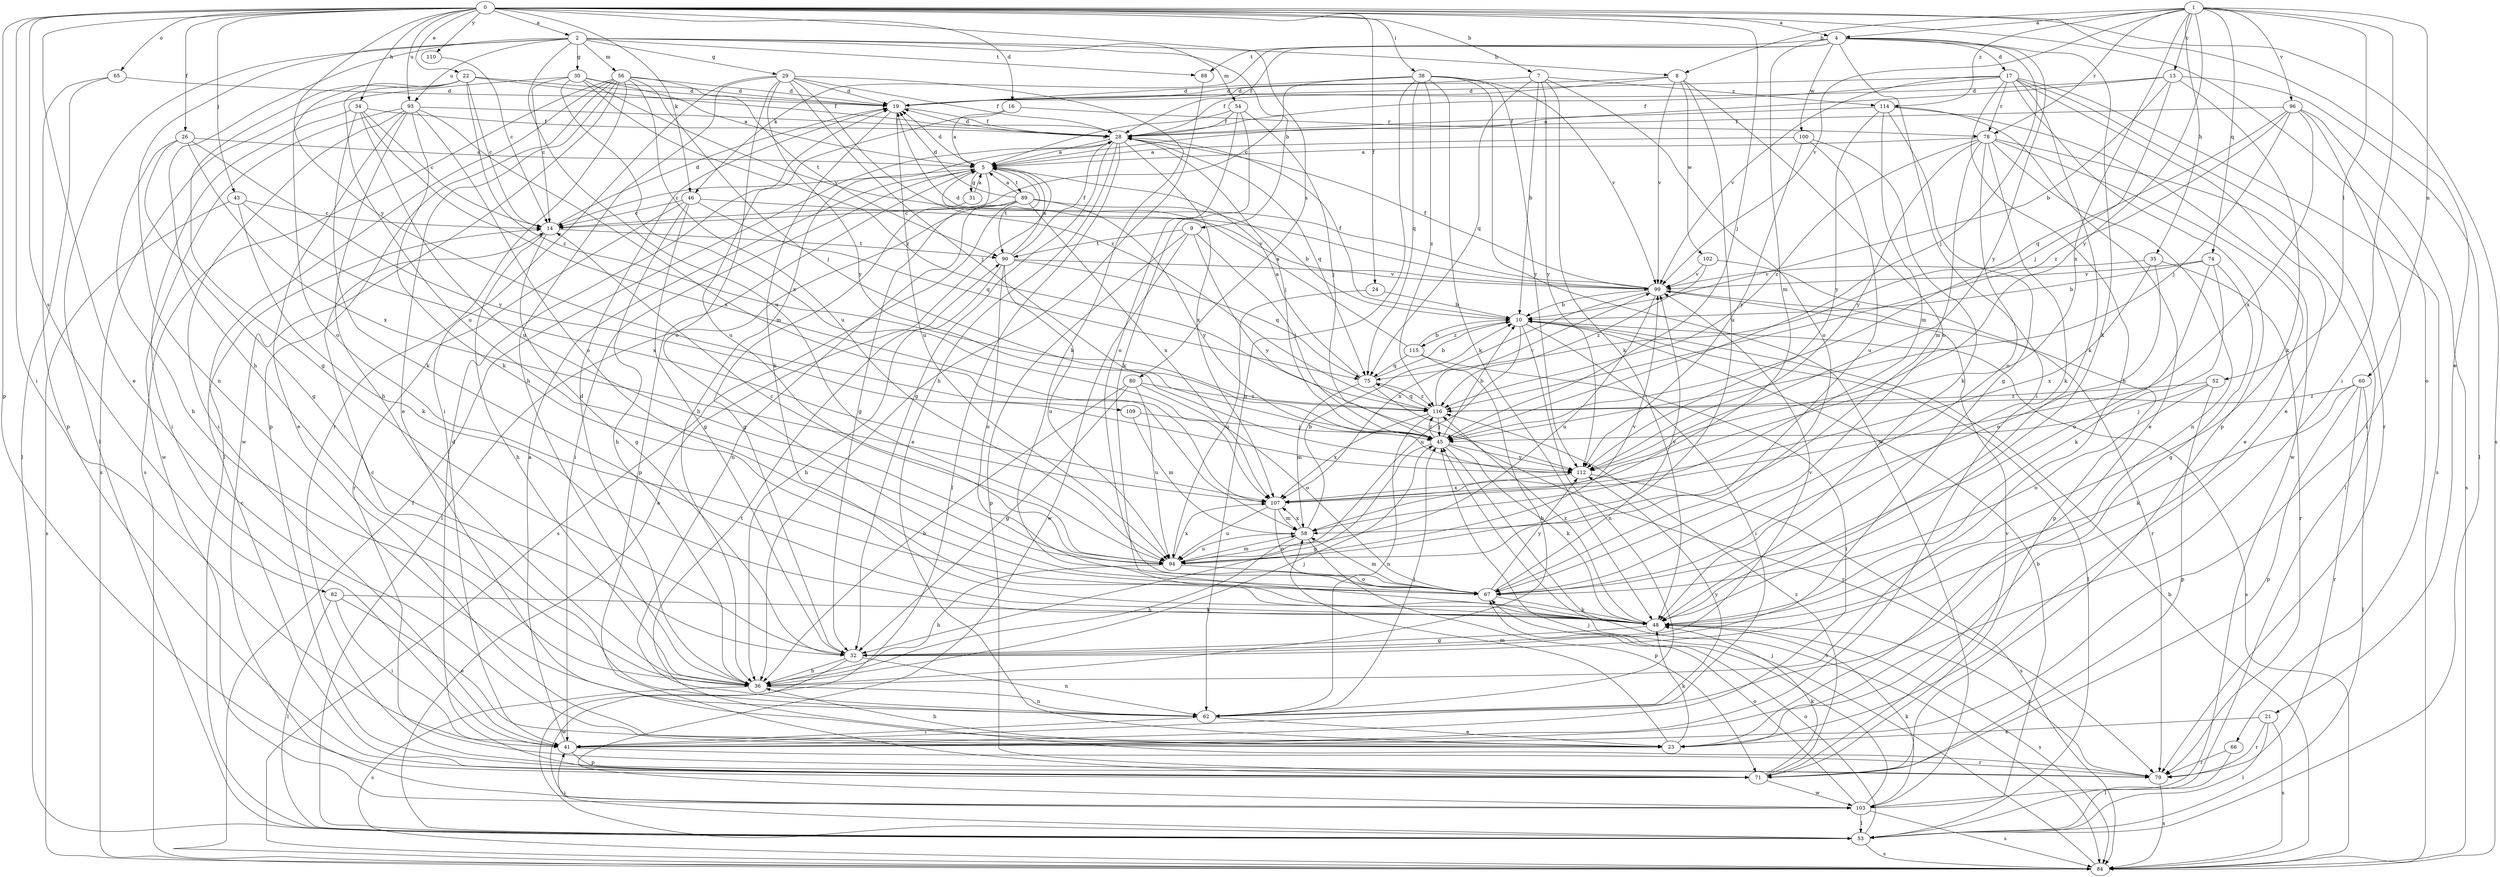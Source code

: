 strict digraph  {
0;
1;
2;
4;
5;
7;
8;
9;
10;
13;
14;
16;
17;
19;
21;
22;
23;
24;
26;
28;
29;
30;
31;
32;
34;
35;
36;
38;
41;
43;
45;
46;
48;
52;
53;
54;
56;
58;
60;
62;
65;
66;
67;
71;
74;
75;
78;
79;
80;
82;
84;
88;
89;
90;
93;
94;
96;
99;
100;
102;
103;
107;
109;
110;
112;
114;
115;
116;
0 -> 2  [label=a];
0 -> 4  [label=a];
0 -> 7  [label=b];
0 -> 16  [label=d];
0 -> 21  [label=e];
0 -> 22  [label=e];
0 -> 23  [label=e];
0 -> 24  [label=f];
0 -> 26  [label=f];
0 -> 34  [label=h];
0 -> 38  [label=i];
0 -> 41  [label=i];
0 -> 43  [label=j];
0 -> 45  [label=j];
0 -> 46  [label=k];
0 -> 65  [label=o];
0 -> 66  [label=o];
0 -> 71  [label=p];
0 -> 80  [label=s];
0 -> 82  [label=s];
0 -> 84  [label=s];
0 -> 93  [label=u];
0 -> 109  [label=y];
0 -> 110  [label=y];
1 -> 4  [label=a];
1 -> 8  [label=b];
1 -> 13  [label=c];
1 -> 35  [label=h];
1 -> 41  [label=i];
1 -> 52  [label=l];
1 -> 60  [label=n];
1 -> 74  [label=q];
1 -> 78  [label=r];
1 -> 96  [label=v];
1 -> 99  [label=v];
1 -> 107  [label=x];
1 -> 112  [label=y];
1 -> 114  [label=z];
2 -> 8  [label=b];
2 -> 9  [label=b];
2 -> 29  [label=g];
2 -> 30  [label=g];
2 -> 36  [label=h];
2 -> 53  [label=l];
2 -> 54  [label=m];
2 -> 56  [label=m];
2 -> 62  [label=n];
2 -> 88  [label=t];
2 -> 93  [label=u];
2 -> 94  [label=u];
4 -> 17  [label=d];
4 -> 28  [label=f];
4 -> 41  [label=i];
4 -> 45  [label=j];
4 -> 46  [label=k];
4 -> 48  [label=k];
4 -> 58  [label=m];
4 -> 88  [label=t];
4 -> 100  [label=w];
4 -> 112  [label=y];
5 -> 14  [label=c];
5 -> 19  [label=d];
5 -> 31  [label=g];
5 -> 32  [label=g];
5 -> 41  [label=i];
5 -> 71  [label=p];
5 -> 89  [label=t];
5 -> 90  [label=t];
7 -> 10  [label=b];
7 -> 19  [label=d];
7 -> 48  [label=k];
7 -> 67  [label=o];
7 -> 75  [label=q];
7 -> 112  [label=y];
7 -> 114  [label=z];
8 -> 19  [label=d];
8 -> 28  [label=f];
8 -> 67  [label=o];
8 -> 94  [label=u];
8 -> 99  [label=v];
8 -> 102  [label=w];
9 -> 45  [label=j];
9 -> 71  [label=p];
9 -> 90  [label=t];
9 -> 103  [label=w];
9 -> 112  [label=y];
10 -> 28  [label=f];
10 -> 41  [label=i];
10 -> 53  [label=l];
10 -> 62  [label=n];
10 -> 84  [label=s];
10 -> 94  [label=u];
10 -> 115  [label=z];
13 -> 5  [label=a];
13 -> 10  [label=b];
13 -> 19  [label=d];
13 -> 45  [label=j];
13 -> 48  [label=k];
13 -> 53  [label=l];
14 -> 19  [label=d];
14 -> 32  [label=g];
14 -> 36  [label=h];
14 -> 90  [label=t];
16 -> 5  [label=a];
16 -> 78  [label=r];
16 -> 94  [label=u];
17 -> 19  [label=d];
17 -> 23  [label=e];
17 -> 28  [label=f];
17 -> 36  [label=h];
17 -> 48  [label=k];
17 -> 71  [label=p];
17 -> 78  [label=r];
17 -> 79  [label=r];
17 -> 84  [label=s];
17 -> 99  [label=v];
19 -> 28  [label=f];
19 -> 48  [label=k];
19 -> 94  [label=u];
21 -> 23  [label=e];
21 -> 53  [label=l];
21 -> 79  [label=r];
21 -> 84  [label=s];
22 -> 14  [label=c];
22 -> 19  [label=d];
22 -> 28  [label=f];
22 -> 32  [label=g];
22 -> 67  [label=o];
22 -> 94  [label=u];
22 -> 116  [label=z];
23 -> 36  [label=h];
23 -> 48  [label=k];
23 -> 58  [label=m];
24 -> 10  [label=b];
24 -> 94  [label=u];
26 -> 5  [label=a];
26 -> 32  [label=g];
26 -> 36  [label=h];
26 -> 107  [label=x];
26 -> 112  [label=y];
28 -> 5  [label=a];
28 -> 19  [label=d];
28 -> 23  [label=e];
28 -> 32  [label=g];
28 -> 36  [label=h];
28 -> 45  [label=j];
28 -> 53  [label=l];
28 -> 75  [label=q];
28 -> 107  [label=x];
29 -> 19  [label=d];
29 -> 28  [label=f];
29 -> 36  [label=h];
29 -> 41  [label=i];
29 -> 45  [label=j];
29 -> 48  [label=k];
29 -> 67  [label=o];
29 -> 112  [label=y];
29 -> 116  [label=z];
30 -> 5  [label=a];
30 -> 14  [label=c];
30 -> 19  [label=d];
30 -> 84  [label=s];
30 -> 99  [label=v];
30 -> 107  [label=x];
30 -> 116  [label=z];
31 -> 5  [label=a];
31 -> 32  [label=g];
32 -> 36  [label=h];
32 -> 62  [label=n];
32 -> 99  [label=v];
32 -> 103  [label=w];
34 -> 14  [label=c];
34 -> 28  [label=f];
34 -> 41  [label=i];
34 -> 48  [label=k];
34 -> 94  [label=u];
34 -> 107  [label=x];
35 -> 67  [label=o];
35 -> 79  [label=r];
35 -> 99  [label=v];
35 -> 107  [label=x];
36 -> 19  [label=d];
36 -> 45  [label=j];
36 -> 62  [label=n];
36 -> 84  [label=s];
38 -> 14  [label=c];
38 -> 19  [label=d];
38 -> 48  [label=k];
38 -> 62  [label=n];
38 -> 75  [label=q];
38 -> 99  [label=v];
38 -> 103  [label=w];
38 -> 112  [label=y];
38 -> 116  [label=z];
41 -> 5  [label=a];
41 -> 71  [label=p];
41 -> 79  [label=r];
43 -> 14  [label=c];
43 -> 48  [label=k];
43 -> 84  [label=s];
43 -> 107  [label=x];
45 -> 10  [label=b];
45 -> 32  [label=g];
45 -> 48  [label=k];
45 -> 84  [label=s];
45 -> 112  [label=y];
45 -> 116  [label=z];
46 -> 14  [label=c];
46 -> 32  [label=g];
46 -> 36  [label=h];
46 -> 75  [label=q];
46 -> 79  [label=r];
46 -> 99  [label=v];
48 -> 32  [label=g];
48 -> 79  [label=r];
48 -> 84  [label=s];
48 -> 116  [label=z];
52 -> 45  [label=j];
52 -> 67  [label=o];
52 -> 71  [label=p];
52 -> 116  [label=z];
53 -> 5  [label=a];
53 -> 41  [label=i];
53 -> 67  [label=o];
53 -> 84  [label=s];
54 -> 5  [label=a];
54 -> 28  [label=f];
54 -> 45  [label=j];
54 -> 48  [label=k];
54 -> 67  [label=o];
56 -> 19  [label=d];
56 -> 23  [label=e];
56 -> 45  [label=j];
56 -> 53  [label=l];
56 -> 71  [label=p];
56 -> 79  [label=r];
56 -> 84  [label=s];
56 -> 90  [label=t];
56 -> 94  [label=u];
56 -> 103  [label=w];
58 -> 10  [label=b];
58 -> 36  [label=h];
58 -> 71  [label=p];
58 -> 94  [label=u];
58 -> 107  [label=x];
60 -> 48  [label=k];
60 -> 53  [label=l];
60 -> 71  [label=p];
60 -> 79  [label=r];
60 -> 116  [label=z];
62 -> 14  [label=c];
62 -> 23  [label=e];
62 -> 41  [label=i];
62 -> 45  [label=j];
62 -> 112  [label=y];
65 -> 19  [label=d];
65 -> 53  [label=l];
65 -> 71  [label=p];
66 -> 53  [label=l];
66 -> 79  [label=r];
67 -> 48  [label=k];
67 -> 58  [label=m];
67 -> 99  [label=v];
67 -> 112  [label=y];
71 -> 14  [label=c];
71 -> 19  [label=d];
71 -> 48  [label=k];
71 -> 99  [label=v];
71 -> 103  [label=w];
71 -> 116  [label=z];
74 -> 10  [label=b];
74 -> 32  [label=g];
74 -> 48  [label=k];
74 -> 67  [label=o];
74 -> 99  [label=v];
75 -> 5  [label=a];
75 -> 10  [label=b];
75 -> 58  [label=m];
75 -> 79  [label=r];
75 -> 116  [label=z];
78 -> 5  [label=a];
78 -> 23  [label=e];
78 -> 48  [label=k];
78 -> 53  [label=l];
78 -> 58  [label=m];
78 -> 62  [label=n];
78 -> 67  [label=o];
78 -> 112  [label=y];
78 -> 116  [label=z];
79 -> 84  [label=s];
79 -> 90  [label=t];
80 -> 32  [label=g];
80 -> 36  [label=h];
80 -> 67  [label=o];
80 -> 94  [label=u];
80 -> 116  [label=z];
82 -> 23  [label=e];
82 -> 41  [label=i];
82 -> 48  [label=k];
82 -> 53  [label=l];
84 -> 10  [label=b];
84 -> 28  [label=f];
84 -> 45  [label=j];
88 -> 36  [label=h];
89 -> 5  [label=a];
89 -> 10  [label=b];
89 -> 14  [label=c];
89 -> 19  [label=d];
89 -> 53  [label=l];
89 -> 62  [label=n];
89 -> 84  [label=s];
89 -> 107  [label=x];
89 -> 112  [label=y];
90 -> 5  [label=a];
90 -> 28  [label=f];
90 -> 36  [label=h];
90 -> 67  [label=o];
90 -> 75  [label=q];
90 -> 94  [label=u];
90 -> 99  [label=v];
93 -> 23  [label=e];
93 -> 28  [label=f];
93 -> 36  [label=h];
93 -> 41  [label=i];
93 -> 48  [label=k];
93 -> 58  [label=m];
93 -> 67  [label=o];
93 -> 103  [label=w];
94 -> 14  [label=c];
94 -> 36  [label=h];
94 -> 58  [label=m];
94 -> 67  [label=o];
94 -> 99  [label=v];
94 -> 107  [label=x];
96 -> 28  [label=f];
96 -> 41  [label=i];
96 -> 45  [label=j];
96 -> 75  [label=q];
96 -> 84  [label=s];
96 -> 107  [label=x];
96 -> 116  [label=z];
99 -> 10  [label=b];
99 -> 19  [label=d];
99 -> 28  [label=f];
99 -> 79  [label=r];
99 -> 94  [label=u];
99 -> 107  [label=x];
100 -> 5  [label=a];
100 -> 48  [label=k];
100 -> 94  [label=u];
100 -> 112  [label=y];
102 -> 71  [label=p];
102 -> 99  [label=v];
102 -> 116  [label=z];
103 -> 10  [label=b];
103 -> 45  [label=j];
103 -> 48  [label=k];
103 -> 53  [label=l];
103 -> 67  [label=o];
103 -> 84  [label=s];
107 -> 58  [label=m];
107 -> 67  [label=o];
107 -> 94  [label=u];
109 -> 45  [label=j];
109 -> 58  [label=m];
110 -> 14  [label=c];
112 -> 84  [label=s];
112 -> 107  [label=x];
114 -> 23  [label=e];
114 -> 28  [label=f];
114 -> 32  [label=g];
114 -> 58  [label=m];
114 -> 103  [label=w];
114 -> 112  [label=y];
115 -> 5  [label=a];
115 -> 10  [label=b];
115 -> 36  [label=h];
115 -> 41  [label=i];
115 -> 75  [label=q];
116 -> 45  [label=j];
116 -> 62  [label=n];
116 -> 75  [label=q];
116 -> 99  [label=v];
116 -> 107  [label=x];
}
